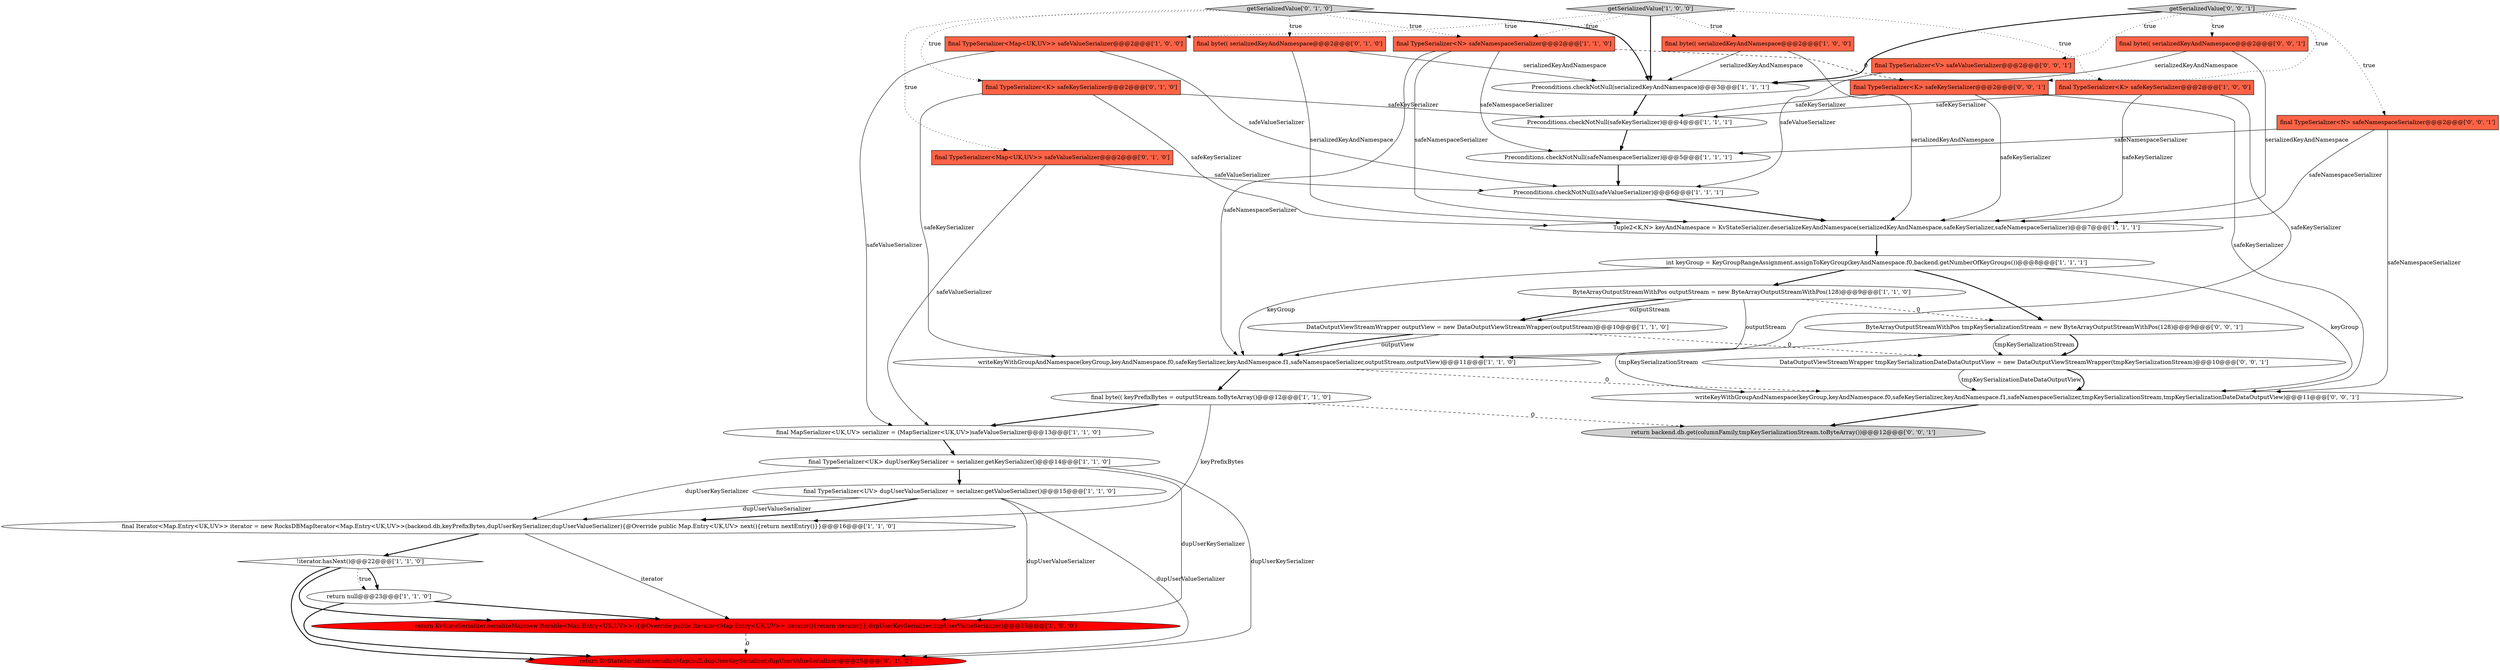 digraph {
1 [style = filled, label = "final TypeSerializer<Map<UK,UV>> safeValueSerializer@@@2@@@['1', '0', '0']", fillcolor = tomato, shape = box image = "AAA0AAABBB1BBB"];
13 [style = filled, label = "getSerializedValue['1', '0', '0']", fillcolor = lightgray, shape = diamond image = "AAA0AAABBB1BBB"];
24 [style = filled, label = "final byte(( serializedKeyAndNamespace@@@2@@@['0', '1', '0']", fillcolor = tomato, shape = box image = "AAA0AAABBB2BBB"];
22 [style = filled, label = "return KvStateSerializer.serializeMap(null,dupUserKeySerializer,dupUserValueSerializer)@@@25@@@['0', '1', '0']", fillcolor = red, shape = ellipse image = "AAA1AAABBB2BBB"];
11 [style = filled, label = "return null@@@23@@@['1', '1', '0']", fillcolor = white, shape = ellipse image = "AAA0AAABBB1BBB"];
29 [style = filled, label = "ByteArrayOutputStreamWithPos tmpKeySerializationStream = new ByteArrayOutputStreamWithPos(128)@@@9@@@['0', '0', '1']", fillcolor = white, shape = ellipse image = "AAA0AAABBB3BBB"];
4 [style = filled, label = "writeKeyWithGroupAndNamespace(keyGroup,keyAndNamespace.f0,safeKeySerializer,keyAndNamespace.f1,safeNamespaceSerializer,outputStream,outputView)@@@11@@@['1', '1', '0']", fillcolor = white, shape = ellipse image = "AAA0AAABBB1BBB"];
6 [style = filled, label = "!iterator.hasNext()@@@22@@@['1', '1', '0']", fillcolor = white, shape = diamond image = "AAA0AAABBB1BBB"];
20 [style = filled, label = "final TypeSerializer<UV> dupUserValueSerializer = serializer.getValueSerializer()@@@15@@@['1', '1', '0']", fillcolor = white, shape = ellipse image = "AAA0AAABBB1BBB"];
16 [style = filled, label = "final TypeSerializer<UK> dupUserKeySerializer = serializer.getKeySerializer()@@@14@@@['1', '1', '0']", fillcolor = white, shape = ellipse image = "AAA0AAABBB1BBB"];
8 [style = filled, label = "final MapSerializer<UK,UV> serializer = (MapSerializer<UK,UV>)safeValueSerializer@@@13@@@['1', '1', '0']", fillcolor = white, shape = ellipse image = "AAA0AAABBB1BBB"];
23 [style = filled, label = "getSerializedValue['0', '1', '0']", fillcolor = lightgray, shape = diamond image = "AAA0AAABBB2BBB"];
19 [style = filled, label = "final Iterator<Map.Entry<UK,UV>> iterator = new RocksDBMapIterator<Map.Entry<UK,UV>>(backend.db,keyPrefixBytes,dupUserKeySerializer,dupUserValueSerializer){@Override public Map.Entry<UK,UV> next(){return nextEntry()}}@@@16@@@['1', '1', '0']", fillcolor = white, shape = ellipse image = "AAA0AAABBB1BBB"];
31 [style = filled, label = "final TypeSerializer<V> safeValueSerializer@@@2@@@['0', '0', '1']", fillcolor = tomato, shape = box image = "AAA0AAABBB3BBB"];
21 [style = filled, label = "Preconditions.checkNotNull(safeNamespaceSerializer)@@@5@@@['1', '1', '1']", fillcolor = white, shape = ellipse image = "AAA0AAABBB1BBB"];
34 [style = filled, label = "final byte(( serializedKeyAndNamespace@@@2@@@['0', '0', '1']", fillcolor = tomato, shape = box image = "AAA0AAABBB3BBB"];
12 [style = filled, label = "int keyGroup = KeyGroupRangeAssignment.assignToKeyGroup(keyAndNamespace.f0,backend.getNumberOfKeyGroups())@@@8@@@['1', '1', '1']", fillcolor = white, shape = ellipse image = "AAA0AAABBB1BBB"];
26 [style = filled, label = "final TypeSerializer<Map<UK,UV>> safeValueSerializer@@@2@@@['0', '1', '0']", fillcolor = tomato, shape = box image = "AAA0AAABBB2BBB"];
0 [style = filled, label = "final byte(( serializedKeyAndNamespace@@@2@@@['1', '0', '0']", fillcolor = tomato, shape = box image = "AAA0AAABBB1BBB"];
7 [style = filled, label = "ByteArrayOutputStreamWithPos outputStream = new ByteArrayOutputStreamWithPos(128)@@@9@@@['1', '1', '0']", fillcolor = white, shape = ellipse image = "AAA0AAABBB1BBB"];
35 [style = filled, label = "final TypeSerializer<K> safeKeySerializer@@@2@@@['0', '0', '1']", fillcolor = tomato, shape = box image = "AAA0AAABBB3BBB"];
14 [style = filled, label = "Preconditions.checkNotNull(safeValueSerializer)@@@6@@@['1', '1', '1']", fillcolor = white, shape = ellipse image = "AAA0AAABBB1BBB"];
3 [style = filled, label = "final TypeSerializer<K> safeKeySerializer@@@2@@@['1', '0', '0']", fillcolor = tomato, shape = box image = "AAA0AAABBB1BBB"];
10 [style = filled, label = "final TypeSerializer<N> safeNamespaceSerializer@@@2@@@['1', '1', '0']", fillcolor = tomato, shape = box image = "AAA0AAABBB1BBB"];
27 [style = filled, label = "getSerializedValue['0', '0', '1']", fillcolor = lightgray, shape = diamond image = "AAA0AAABBB3BBB"];
18 [style = filled, label = "DataOutputViewStreamWrapper outputView = new DataOutputViewStreamWrapper(outputStream)@@@10@@@['1', '1', '0']", fillcolor = white, shape = ellipse image = "AAA0AAABBB1BBB"];
28 [style = filled, label = "final TypeSerializer<N> safeNamespaceSerializer@@@2@@@['0', '0', '1']", fillcolor = tomato, shape = box image = "AAA0AAABBB3BBB"];
30 [style = filled, label = "return backend.db.get(columnFamily,tmpKeySerializationStream.toByteArray())@@@12@@@['0', '0', '1']", fillcolor = lightgray, shape = ellipse image = "AAA0AAABBB3BBB"];
15 [style = filled, label = "final byte(( keyPrefixBytes = outputStream.toByteArray()@@@12@@@['1', '1', '0']", fillcolor = white, shape = ellipse image = "AAA0AAABBB1BBB"];
32 [style = filled, label = "writeKeyWithGroupAndNamespace(keyGroup,keyAndNamespace.f0,safeKeySerializer,keyAndNamespace.f1,safeNamespaceSerializer,tmpKeySerializationStream,tmpKeySerializationDateDataOutputView)@@@11@@@['0', '0', '1']", fillcolor = white, shape = ellipse image = "AAA0AAABBB3BBB"];
25 [style = filled, label = "final TypeSerializer<K> safeKeySerializer@@@2@@@['0', '1', '0']", fillcolor = tomato, shape = box image = "AAA0AAABBB2BBB"];
9 [style = filled, label = "Preconditions.checkNotNull(safeKeySerializer)@@@4@@@['1', '1', '1']", fillcolor = white, shape = ellipse image = "AAA0AAABBB1BBB"];
33 [style = filled, label = "DataOutputViewStreamWrapper tmpKeySerializationDateDataOutputView = new DataOutputViewStreamWrapper(tmpKeySerializationStream)@@@10@@@['0', '0', '1']", fillcolor = white, shape = ellipse image = "AAA0AAABBB3BBB"];
2 [style = filled, label = "return KvStateSerializer.serializeMap(new Iterable<Map.Entry<UK,UV>>(){@Override public Iterator<Map.Entry<UK,UV>> iterator(){return iterator}},dupUserKeySerializer,dupUserValueSerializer)@@@25@@@['1', '0', '0']", fillcolor = red, shape = ellipse image = "AAA1AAABBB1BBB"];
17 [style = filled, label = "Preconditions.checkNotNull(serializedKeyAndNamespace)@@@3@@@['1', '1', '1']", fillcolor = white, shape = ellipse image = "AAA0AAABBB1BBB"];
5 [style = filled, label = "Tuple2<K,N> keyAndNamespace = KvStateSerializer.deserializeKeyAndNamespace(serializedKeyAndNamespace,safeKeySerializer,safeNamespaceSerializer)@@@7@@@['1', '1', '1']", fillcolor = white, shape = ellipse image = "AAA0AAABBB1BBB"];
8->16 [style = bold, label=""];
10->21 [style = solid, label="safeNamespaceSerializer"];
31->14 [style = solid, label="safeValueSerializer"];
15->19 [style = solid, label="keyPrefixBytes"];
10->5 [style = solid, label="safeNamespaceSerializer"];
6->22 [style = bold, label=""];
17->9 [style = bold, label=""];
18->4 [style = solid, label="outputView"];
4->15 [style = bold, label=""];
34->5 [style = solid, label="serializedKeyAndNamespace"];
7->18 [style = solid, label="outputStream"];
1->14 [style = solid, label="safeValueSerializer"];
13->10 [style = dotted, label="true"];
12->7 [style = bold, label=""];
24->5 [style = solid, label="serializedKeyAndNamespace"];
25->5 [style = solid, label="safeKeySerializer"];
13->17 [style = bold, label=""];
33->32 [style = solid, label="tmpKeySerializationDateDataOutputView"];
6->11 [style = bold, label=""];
9->21 [style = bold, label=""];
27->17 [style = bold, label=""];
26->14 [style = solid, label="safeValueSerializer"];
23->17 [style = bold, label=""];
6->11 [style = dotted, label="true"];
7->4 [style = solid, label="outputStream"];
27->35 [style = dotted, label="true"];
28->32 [style = solid, label="safeNamespaceSerializer"];
2->22 [style = dashed, label="0"];
18->33 [style = dashed, label="0"];
35->9 [style = solid, label="safeKeySerializer"];
20->2 [style = solid, label="dupUserValueSerializer"];
13->3 [style = dotted, label="true"];
25->9 [style = solid, label="safeKeySerializer"];
15->30 [style = dashed, label="0"];
28->21 [style = solid, label="safeNamespaceSerializer"];
34->17 [style = solid, label="serializedKeyAndNamespace"];
19->6 [style = bold, label=""];
6->2 [style = bold, label=""];
12->29 [style = bold, label=""];
18->4 [style = bold, label=""];
13->0 [style = dotted, label="true"];
12->32 [style = solid, label="keyGroup"];
25->4 [style = solid, label="safeKeySerializer"];
3->5 [style = solid, label="safeKeySerializer"];
29->32 [style = solid, label="tmpKeySerializationStream"];
20->19 [style = bold, label=""];
16->20 [style = bold, label=""];
23->24 [style = dotted, label="true"];
10->35 [style = dashed, label="0"];
10->4 [style = solid, label="safeNamespaceSerializer"];
16->19 [style = solid, label="dupUserKeySerializer"];
35->5 [style = solid, label="safeKeySerializer"];
32->30 [style = bold, label=""];
19->2 [style = solid, label="iterator"];
16->22 [style = solid, label="dupUserKeySerializer"];
23->10 [style = dotted, label="true"];
27->31 [style = dotted, label="true"];
11->22 [style = bold, label=""];
7->18 [style = bold, label=""];
0->5 [style = solid, label="serializedKeyAndNamespace"];
33->32 [style = bold, label=""];
26->8 [style = solid, label="safeValueSerializer"];
23->25 [style = dotted, label="true"];
15->8 [style = bold, label=""];
12->4 [style = solid, label="keyGroup"];
14->5 [style = bold, label=""];
21->14 [style = bold, label=""];
28->5 [style = solid, label="safeNamespaceSerializer"];
27->34 [style = dotted, label="true"];
3->9 [style = solid, label="safeKeySerializer"];
11->2 [style = bold, label=""];
4->32 [style = dashed, label="0"];
27->28 [style = dotted, label="true"];
13->1 [style = dotted, label="true"];
29->33 [style = bold, label=""];
23->26 [style = dotted, label="true"];
20->19 [style = solid, label="dupUserValueSerializer"];
5->12 [style = bold, label=""];
1->8 [style = solid, label="safeValueSerializer"];
29->33 [style = solid, label="tmpKeySerializationStream"];
0->17 [style = solid, label="serializedKeyAndNamespace"];
3->4 [style = solid, label="safeKeySerializer"];
16->2 [style = solid, label="dupUserKeySerializer"];
7->29 [style = dashed, label="0"];
20->22 [style = solid, label="dupUserValueSerializer"];
24->17 [style = solid, label="serializedKeyAndNamespace"];
35->32 [style = solid, label="safeKeySerializer"];
}
